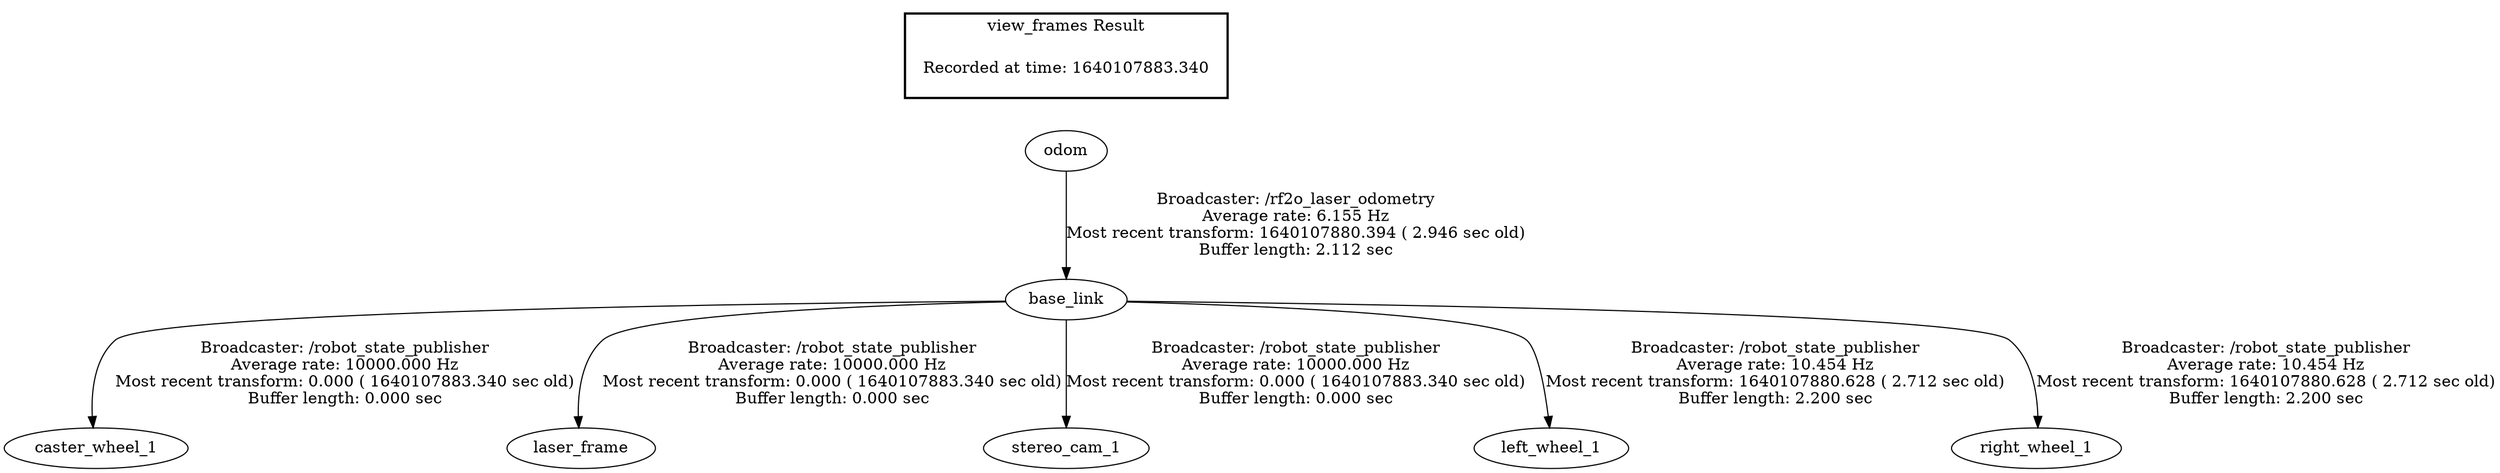 digraph G {
"base_link" -> "caster_wheel_1"[label="Broadcaster: /robot_state_publisher\nAverage rate: 10000.000 Hz\nMost recent transform: 0.000 ( 1640107883.340 sec old)\nBuffer length: 0.000 sec\n"];
"odom" -> "base_link"[label="Broadcaster: /rf2o_laser_odometry\nAverage rate: 6.155 Hz\nMost recent transform: 1640107880.394 ( 2.946 sec old)\nBuffer length: 2.112 sec\n"];
"base_link" -> "laser_frame"[label="Broadcaster: /robot_state_publisher\nAverage rate: 10000.000 Hz\nMost recent transform: 0.000 ( 1640107883.340 sec old)\nBuffer length: 0.000 sec\n"];
"base_link" -> "stereo_cam_1"[label="Broadcaster: /robot_state_publisher\nAverage rate: 10000.000 Hz\nMost recent transform: 0.000 ( 1640107883.340 sec old)\nBuffer length: 0.000 sec\n"];
"base_link" -> "left_wheel_1"[label="Broadcaster: /robot_state_publisher\nAverage rate: 10.454 Hz\nMost recent transform: 1640107880.628 ( 2.712 sec old)\nBuffer length: 2.200 sec\n"];
"base_link" -> "right_wheel_1"[label="Broadcaster: /robot_state_publisher\nAverage rate: 10.454 Hz\nMost recent transform: 1640107880.628 ( 2.712 sec old)\nBuffer length: 2.200 sec\n"];
edge [style=invis];
 subgraph cluster_legend { style=bold; color=black; label ="view_frames Result";
"Recorded at time: 1640107883.340"[ shape=plaintext ] ;
 }->"odom";
}